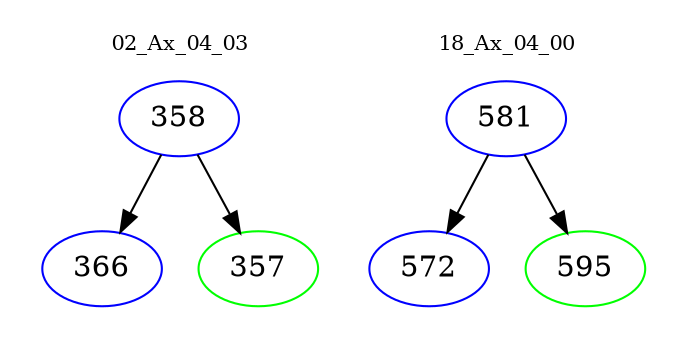 digraph{
subgraph cluster_0 {
color = white
label = "02_Ax_04_03";
fontsize=10;
T0_358 [label="358", color="blue"]
T0_358 -> T0_366 [color="black"]
T0_366 [label="366", color="blue"]
T0_358 -> T0_357 [color="black"]
T0_357 [label="357", color="green"]
}
subgraph cluster_1 {
color = white
label = "18_Ax_04_00";
fontsize=10;
T1_581 [label="581", color="blue"]
T1_581 -> T1_572 [color="black"]
T1_572 [label="572", color="blue"]
T1_581 -> T1_595 [color="black"]
T1_595 [label="595", color="green"]
}
}
